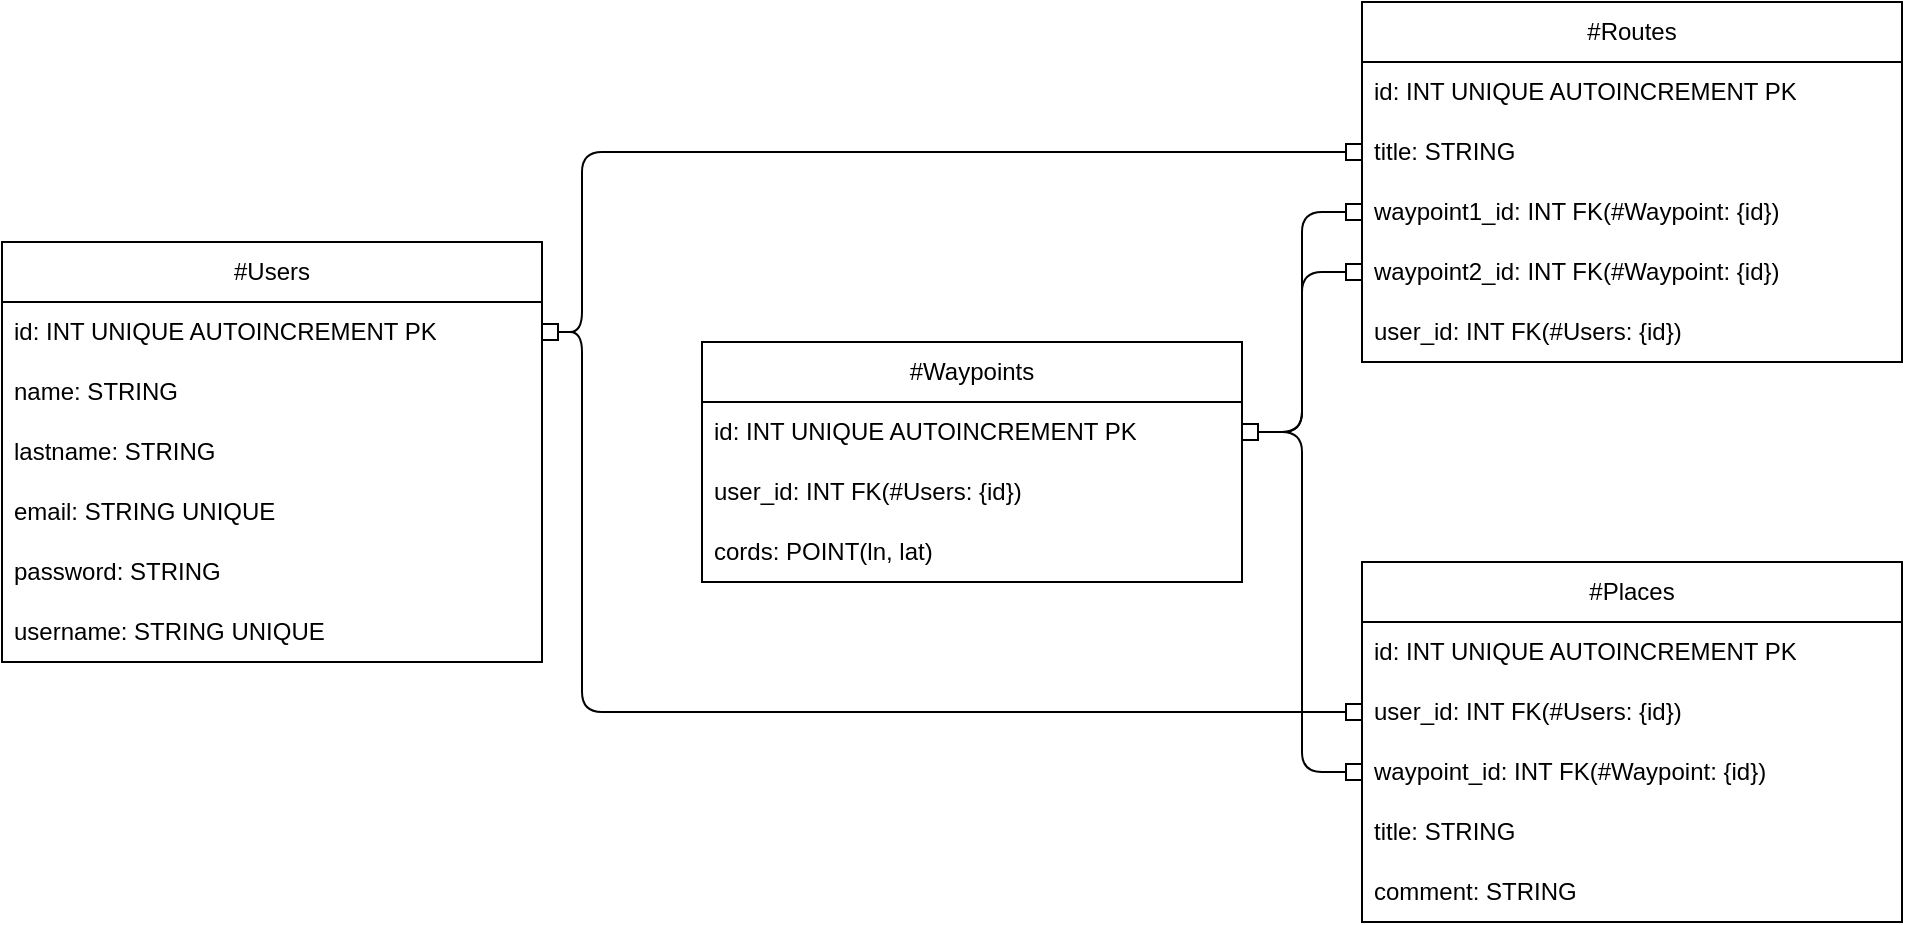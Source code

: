<mxfile>
    <diagram id="MJHLh8OFSroyM2_P6OE3" name="Page-1">
        <mxGraphModel dx="1217" dy="448" grid="1" gridSize="10" guides="1" tooltips="1" connect="1" arrows="1" fold="1" page="1" pageScale="1" pageWidth="850" pageHeight="1100" math="0" shadow="0">
            <root>
                <mxCell id="0"/>
                <mxCell id="1" parent="0"/>
                <object label="#Users" hedietLinkedDataV1_path="../../prisma/schema.prisma" hedietLinkedDataV1_start_col_x-num="0" hedietLinkedDataV1_start_line_x-num="12" hedietLinkedDataV1_end_col_x-num="1" hedietLinkedDataV1_end_line_x-num="22" id="6">
                    <mxCell style="swimlane;fontStyle=0;childLayout=stackLayout;horizontal=1;startSize=30;horizontalStack=0;resizeParent=1;resizeParentMax=0;resizeLast=0;collapsible=1;marginBottom=0;whiteSpace=wrap;html=1;movable=1;resizable=1;rotatable=1;deletable=1;editable=1;connectable=1;" parent="1" vertex="1">
                        <mxGeometry x="20" y="290" width="270" height="210" as="geometry"/>
                    </mxCell>
                </object>
                <mxCell id="7" value="id: INT UNIQUE AUTOINCREMENT PK" style="text;strokeColor=none;fillColor=none;align=left;verticalAlign=middle;spacingLeft=4;spacingRight=4;overflow=hidden;points=[[0,0.5],[1,0.5]];portConstraint=eastwest;rotatable=0;whiteSpace=wrap;html=1;" parent="6" vertex="1">
                    <mxGeometry y="30" width="270" height="30" as="geometry"/>
                </mxCell>
                <mxCell id="9" value="name: STRING" style="text;strokeColor=none;fillColor=none;align=left;verticalAlign=middle;spacingLeft=4;spacingRight=4;overflow=hidden;points=[[0,0.5],[1,0.5]];portConstraint=eastwest;rotatable=0;whiteSpace=wrap;html=1;" parent="6" vertex="1">
                    <mxGeometry y="60" width="270" height="30" as="geometry"/>
                </mxCell>
                <mxCell id="12" value="lastname: STRING" style="text;strokeColor=none;fillColor=none;align=left;verticalAlign=middle;spacingLeft=4;spacingRight=4;overflow=hidden;points=[[0,0.5],[1,0.5]];portConstraint=eastwest;rotatable=0;whiteSpace=wrap;html=1;" parent="6" vertex="1">
                    <mxGeometry y="90" width="270" height="30" as="geometry"/>
                </mxCell>
                <mxCell id="13" value="email: STRING UNIQUE" style="text;strokeColor=none;fillColor=none;align=left;verticalAlign=middle;spacingLeft=4;spacingRight=4;overflow=hidden;points=[[0,0.5],[1,0.5]];portConstraint=eastwest;rotatable=0;whiteSpace=wrap;html=1;" parent="6" vertex="1">
                    <mxGeometry y="120" width="270" height="30" as="geometry"/>
                </mxCell>
                <mxCell id="14" value="password: STRING" style="text;strokeColor=none;fillColor=none;align=left;verticalAlign=middle;spacingLeft=4;spacingRight=4;overflow=hidden;points=[[0,0.5],[1,0.5]];portConstraint=eastwest;rotatable=0;whiteSpace=wrap;html=1;" parent="6" vertex="1">
                    <mxGeometry y="150" width="270" height="30" as="geometry"/>
                </mxCell>
                <mxCell id="15" value="username: STRING UNIQUE" style="text;strokeColor=none;fillColor=none;align=left;verticalAlign=middle;spacingLeft=4;spacingRight=4;overflow=hidden;points=[[0,0.5],[1,0.5]];portConstraint=eastwest;rotatable=0;whiteSpace=wrap;html=1;" parent="6" vertex="1">
                    <mxGeometry y="180" width="270" height="30" as="geometry"/>
                </mxCell>
                <object label="#Waypoints" hedietLinkedDataV1_path="../../prisma/schema.prisma" hedietLinkedDataV1_start_col_x-num="0" hedietLinkedDataV1_start_line_x-num="23" hedietLinkedDataV1_end_col_x-num="1" hedietLinkedDataV1_end_line_x-num="29" id="16">
                    <mxCell style="swimlane;fontStyle=0;childLayout=stackLayout;horizontal=1;startSize=30;horizontalStack=0;resizeParent=1;resizeParentMax=0;resizeLast=0;collapsible=1;marginBottom=0;whiteSpace=wrap;html=1;" parent="1" vertex="1">
                        <mxGeometry x="370" y="340" width="270" height="120" as="geometry"/>
                    </mxCell>
                </object>
                <mxCell id="17" value="id: INT UNIQUE AUTOINCREMENT PK" style="text;strokeColor=none;fillColor=none;align=left;verticalAlign=middle;spacingLeft=4;spacingRight=4;overflow=hidden;points=[[0,0.5],[1,0.5]];portConstraint=eastwest;rotatable=0;whiteSpace=wrap;html=1;" parent="16" vertex="1">
                    <mxGeometry y="30" width="270" height="30" as="geometry"/>
                </mxCell>
                <mxCell id="18" value="user_id: INT FK(#Users: {id})" style="text;strokeColor=none;fillColor=none;align=left;verticalAlign=middle;spacingLeft=4;spacingRight=4;overflow=hidden;points=[[0,0.5],[1,0.5]];portConstraint=eastwest;rotatable=0;whiteSpace=wrap;html=1;" parent="16" vertex="1">
                    <mxGeometry y="60" width="270" height="30" as="geometry"/>
                </mxCell>
                <mxCell id="19" value="cords: POINT(ln, lat)" style="text;strokeColor=none;fillColor=none;align=left;verticalAlign=middle;spacingLeft=4;spacingRight=4;overflow=hidden;points=[[0,0.5],[1,0.5]];portConstraint=eastwest;rotatable=0;whiteSpace=wrap;html=1;" parent="16" vertex="1">
                    <mxGeometry y="90" width="270" height="30" as="geometry"/>
                </mxCell>
                <object label="#Routes" hedietLinkedDataV1_path="../../prisma/schema.prisma" hedietLinkedDataV1_start_col_x-num="0" hedietLinkedDataV1_start_line_x-num="31" hedietLinkedDataV1_end_col_x-num="1" hedietLinkedDataV1_end_line_x-num="39" id="23">
                    <mxCell style="swimlane;fontStyle=0;childLayout=stackLayout;horizontal=1;startSize=30;horizontalStack=0;resizeParent=1;resizeParentMax=0;resizeLast=0;collapsible=1;marginBottom=0;whiteSpace=wrap;html=1;" parent="1" vertex="1">
                        <mxGeometry x="700" y="170" width="270" height="180" as="geometry"/>
                    </mxCell>
                </object>
                <mxCell id="24" value="id: INT UNIQUE AUTOINCREMENT PK" style="text;strokeColor=none;fillColor=none;align=left;verticalAlign=middle;spacingLeft=4;spacingRight=4;overflow=hidden;points=[[0,0.5],[1,0.5]];portConstraint=eastwest;rotatable=0;whiteSpace=wrap;html=1;" parent="23" vertex="1">
                    <mxGeometry y="30" width="270" height="30" as="geometry"/>
                </mxCell>
                <mxCell id="25" value="title: STRING" style="text;strokeColor=none;fillColor=none;align=left;verticalAlign=middle;spacingLeft=4;spacingRight=4;overflow=hidden;points=[[0,0.5],[1,0.5]];portConstraint=eastwest;rotatable=0;whiteSpace=wrap;html=1;" parent="23" vertex="1">
                    <mxGeometry y="60" width="270" height="30" as="geometry"/>
                </mxCell>
                <mxCell id="26" value="waypoint1_id: INT FK(#&lt;span style=&quot;text-align: center;&quot;&gt;Waypoint&lt;/span&gt;: {id})" style="text;strokeColor=none;fillColor=none;align=left;verticalAlign=middle;spacingLeft=4;spacingRight=4;overflow=hidden;points=[[0,0.5],[1,0.5]];portConstraint=eastwest;rotatable=0;whiteSpace=wrap;html=1;" parent="23" vertex="1">
                    <mxGeometry y="90" width="270" height="30" as="geometry"/>
                </mxCell>
                <mxCell id="27" value="waypoint2_id: INT FK(#&lt;span style=&quot;border-color: var(--border-color); text-align: center;&quot;&gt;Waypoint&lt;/span&gt;: {id})" style="text;strokeColor=none;fillColor=none;align=left;verticalAlign=middle;spacingLeft=4;spacingRight=4;overflow=hidden;points=[[0,0.5],[1,0.5]];portConstraint=eastwest;rotatable=0;whiteSpace=wrap;html=1;" parent="23" vertex="1">
                    <mxGeometry y="120" width="270" height="30" as="geometry"/>
                </mxCell>
                <mxCell id="56" value="user_id: INT FK(#Users: {id})" style="text;strokeColor=none;fillColor=none;align=left;verticalAlign=middle;spacingLeft=4;spacingRight=4;overflow=hidden;points=[[0,0.5],[1,0.5]];portConstraint=eastwest;rotatable=0;whiteSpace=wrap;html=1;" vertex="1" parent="23">
                    <mxGeometry y="150" width="270" height="30" as="geometry"/>
                </mxCell>
                <object label="#Places" hedietLinkedDataV1_path="../../prisma/schema.prisma" hedietLinkedDataV1_start_col_x-num="0" hedietLinkedDataV1_start_line_x-num="41" hedietLinkedDataV1_end_col_x-num="1" hedietLinkedDataV1_end_line_x-num="49" id="36">
                    <mxCell style="swimlane;fontStyle=0;childLayout=stackLayout;horizontal=1;startSize=30;horizontalStack=0;resizeParent=1;resizeParentMax=0;resizeLast=0;collapsible=1;marginBottom=0;whiteSpace=wrap;html=1;" parent="1" vertex="1">
                        <mxGeometry x="700" y="450" width="270" height="180" as="geometry"/>
                    </mxCell>
                </object>
                <mxCell id="37" value="id: INT UNIQUE AUTOINCREMENT PK" style="text;strokeColor=none;fillColor=none;align=left;verticalAlign=middle;spacingLeft=4;spacingRight=4;overflow=hidden;points=[[0,0.5],[1,0.5]];portConstraint=eastwest;rotatable=0;whiteSpace=wrap;html=1;" parent="36" vertex="1">
                    <mxGeometry y="30" width="270" height="30" as="geometry"/>
                </mxCell>
                <mxCell id="38" value="user_id: INT FK(#Users: {id})" style="text;strokeColor=none;fillColor=none;align=left;verticalAlign=middle;spacingLeft=4;spacingRight=4;overflow=hidden;points=[[0,0.5],[1,0.5]];portConstraint=eastwest;rotatable=0;whiteSpace=wrap;html=1;" parent="36" vertex="1">
                    <mxGeometry y="60" width="270" height="30" as="geometry"/>
                </mxCell>
                <mxCell id="39" value="waypoint_id: INT FK(#&lt;span style=&quot;text-align: center;&quot;&gt;Waypoint&lt;/span&gt;: {id})" style="text;strokeColor=none;fillColor=none;align=left;verticalAlign=middle;spacingLeft=4;spacingRight=4;overflow=hidden;points=[[0,0.5],[1,0.5]];portConstraint=eastwest;rotatable=0;whiteSpace=wrap;html=1;" parent="36" vertex="1">
                    <mxGeometry y="90" width="270" height="30" as="geometry"/>
                </mxCell>
                <mxCell id="49" value="title: STRING" style="text;strokeColor=none;fillColor=none;align=left;verticalAlign=middle;spacingLeft=4;spacingRight=4;overflow=hidden;points=[[0,0.5],[1,0.5]];portConstraint=eastwest;rotatable=0;whiteSpace=wrap;html=1;" parent="36" vertex="1">
                    <mxGeometry y="120" width="270" height="30" as="geometry"/>
                </mxCell>
                <mxCell id="55" value="comment: STRING" style="text;strokeColor=none;fillColor=none;align=left;verticalAlign=middle;spacingLeft=4;spacingRight=4;overflow=hidden;points=[[0,0.5],[1,0.5]];portConstraint=eastwest;rotatable=0;whiteSpace=wrap;html=1;" parent="36" vertex="1">
                    <mxGeometry y="150" width="270" height="30" as="geometry"/>
                </mxCell>
                <mxCell id="41" style="edgeStyle=orthogonalEdgeStyle;html=1;exitX=1;exitY=0.5;exitDx=0;exitDy=0;entryX=0;entryY=0.5;entryDx=0;entryDy=0;startArrow=box;startFill=0;endArrow=box;endFill=0;" parent="1" source="17" target="26" edge="1">
                    <mxGeometry relative="1" as="geometry"/>
                </mxCell>
                <mxCell id="45" style="edgeStyle=orthogonalEdgeStyle;html=1;exitX=0;exitY=0.5;exitDx=0;exitDy=0;startArrow=box;startFill=0;endArrow=box;endFill=0;" parent="1" source="27" target="17" edge="1">
                    <mxGeometry relative="1" as="geometry"/>
                </mxCell>
                <mxCell id="46" style="edgeStyle=orthogonalEdgeStyle;html=1;exitX=0;exitY=0.5;exitDx=0;exitDy=0;startArrow=box;startFill=0;endArrow=box;endFill=0;" parent="1" source="25" target="7" edge="1">
                    <mxGeometry relative="1" as="geometry">
                        <Array as="points">
                            <mxPoint x="310" y="245"/>
                            <mxPoint x="310" y="335"/>
                        </Array>
                    </mxGeometry>
                </mxCell>
                <mxCell id="47" style="edgeStyle=orthogonalEdgeStyle;html=1;exitX=0;exitY=0.5;exitDx=0;exitDy=0;startArrow=box;startFill=0;endArrow=box;endFill=0;" parent="1" source="38" target="7" edge="1">
                    <mxGeometry relative="1" as="geometry">
                        <Array as="points">
                            <mxPoint x="310" y="525"/>
                            <mxPoint x="310" y="335"/>
                        </Array>
                    </mxGeometry>
                </mxCell>
                <mxCell id="48" style="edgeStyle=orthogonalEdgeStyle;html=1;exitX=0;exitY=0.5;exitDx=0;exitDy=0;startArrow=box;startFill=0;endArrow=box;endFill=0;" parent="1" source="39" target="17" edge="1">
                    <mxGeometry relative="1" as="geometry"/>
                </mxCell>
            </root>
        </mxGraphModel>
    </diagram>
</mxfile>